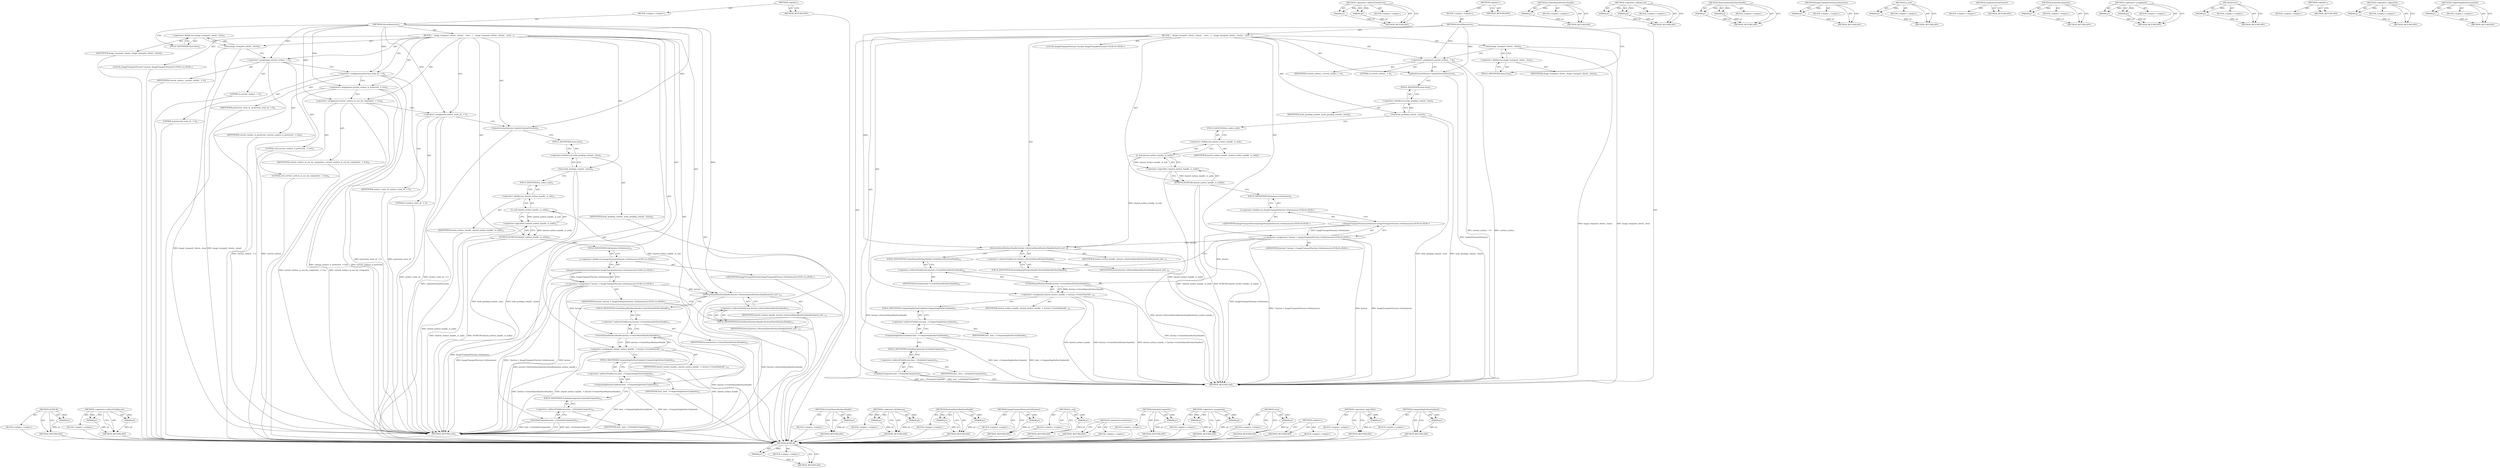 digraph "CompositingSurfaceUpdated" {
vulnerable_104 [label=<(METHOD,DCHECK)>];
vulnerable_105 [label=<(PARAM,p1)>];
vulnerable_106 [label=<(BLOCK,&lt;empty&gt;,&lt;empty&gt;)>];
vulnerable_107 [label=<(METHOD_RETURN,ANY)>];
vulnerable_125 [label=<(METHOD,&lt;operator&gt;.indirectFieldAccess)>];
vulnerable_126 [label=<(PARAM,p1)>];
vulnerable_127 [label=<(PARAM,p2)>];
vulnerable_128 [label=<(BLOCK,&lt;empty&gt;,&lt;empty&gt;)>];
vulnerable_129 [label=<(METHOD_RETURN,ANY)>];
vulnerable_6 [label=<(METHOD,&lt;global&gt;)<SUB>1</SUB>>];
vulnerable_7 [label=<(BLOCK,&lt;empty&gt;,&lt;empty&gt;)<SUB>1</SUB>>];
vulnerable_8 [label=<(METHOD,OnLostResources)<SUB>1</SUB>>];
vulnerable_9 [label=<(BLOCK,{
   image_transport_clients_.clear();
   curre...,{
   image_transport_clients_.clear();
   curre...)<SUB>1</SUB>>];
vulnerable_10 [label=<(clear,image_transport_clients_.clear())<SUB>2</SUB>>];
vulnerable_11 [label=<(&lt;operator&gt;.fieldAccess,image_transport_clients_.clear)<SUB>2</SUB>>];
vulnerable_12 [label=<(IDENTIFIER,image_transport_clients_,image_transport_clients_.clear())<SUB>2</SUB>>];
vulnerable_13 [label=<(FIELD_IDENTIFIER,clear,clear)<SUB>2</SUB>>];
vulnerable_14 [label=<(&lt;operator&gt;.assignment,current_surface_ = 0)<SUB>3</SUB>>];
vulnerable_15 [label=<(IDENTIFIER,current_surface_,current_surface_ = 0)<SUB>3</SUB>>];
vulnerable_16 [label=<(LITERAL,0,current_surface_ = 0)<SUB>3</SUB>>];
vulnerable_17 [label=<(&lt;operator&gt;.assignment,protection_state_id_ = 0)<SUB>4</SUB>>];
vulnerable_18 [label=<(IDENTIFIER,protection_state_id_,protection_state_id_ = 0)<SUB>4</SUB>>];
vulnerable_19 [label=<(LITERAL,0,protection_state_id_ = 0)<SUB>4</SUB>>];
vulnerable_20 [label=<(&lt;operator&gt;.assignment,current_surface_is_protected_ = true)<SUB>5</SUB>>];
vulnerable_21 [label=<(IDENTIFIER,current_surface_is_protected_,current_surface_is_protected_ = true)<SUB>5</SUB>>];
vulnerable_22 [label=<(LITERAL,true,current_surface_is_protected_ = true)<SUB>5</SUB>>];
vulnerable_23 [label=<(&lt;operator&gt;.assignment,current_surface_in_use_by_compositor_ = true)<SUB>6</SUB>>];
vulnerable_24 [label=<(IDENTIFIER,current_surface_in_use_by_compositor_,current_surface_in_use_by_compositor_ = true)<SUB>6</SUB>>];
vulnerable_25 [label=<(LITERAL,true,current_surface_in_use_by_compositor_ = true)<SUB>6</SUB>>];
vulnerable_26 [label=<(&lt;operator&gt;.assignment,surface_route_id_ = 0)<SUB>7</SUB>>];
vulnerable_27 [label=<(IDENTIFIER,surface_route_id_,surface_route_id_ = 0)<SUB>7</SUB>>];
vulnerable_28 [label=<(LITERAL,0,surface_route_id_ = 0)<SUB>7</SUB>>];
vulnerable_29 [label=<(UpdateExternalTexture,UpdateExternalTexture())<SUB>8</SUB>>];
vulnerable_30 [label=<(clear,locks_pending_commit_.clear())<SUB>9</SUB>>];
vulnerable_31 [label=<(&lt;operator&gt;.fieldAccess,locks_pending_commit_.clear)<SUB>9</SUB>>];
vulnerable_32 [label=<(IDENTIFIER,locks_pending_commit_,locks_pending_commit_.clear())<SUB>9</SUB>>];
vulnerable_33 [label=<(FIELD_IDENTIFIER,clear,clear)<SUB>9</SUB>>];
vulnerable_34 [label=<(DCHECK,DCHECK(!shared_surface_handle_.is_null()))<SUB>11</SUB>>];
vulnerable_35 [label=<(&lt;operator&gt;.logicalNot,!shared_surface_handle_.is_null())<SUB>11</SUB>>];
vulnerable_36 [label=<(is_null,shared_surface_handle_.is_null())<SUB>11</SUB>>];
vulnerable_37 [label=<(&lt;operator&gt;.fieldAccess,shared_surface_handle_.is_null)<SUB>11</SUB>>];
vulnerable_38 [label=<(IDENTIFIER,shared_surface_handle_,shared_surface_handle_.is_null())<SUB>11</SUB>>];
vulnerable_39 [label=<(FIELD_IDENTIFIER,is_null,is_null)<SUB>11</SUB>>];
vulnerable_40 [label="<(LOCAL,ImageTransportFactory* factory: ImageTransportFactory*)<SUB>12</SUB>>"];
vulnerable_41 [label="<(&lt;operator&gt;.assignment,* factory = ImageTransportFactory::GetInstance())<SUB>12</SUB>>"];
vulnerable_42 [label="<(IDENTIFIER,factory,* factory = ImageTransportFactory::GetInstance())<SUB>12</SUB>>"];
vulnerable_43 [label="<(ImageTransportFactory.GetInstance,ImageTransportFactory::GetInstance())<SUB>12</SUB>>"];
vulnerable_44 [label="<(&lt;operator&gt;.fieldAccess,ImageTransportFactory::GetInstance)<SUB>12</SUB>>"];
vulnerable_45 [label="<(IDENTIFIER,ImageTransportFactory,ImageTransportFactory::GetInstance())<SUB>12</SUB>>"];
vulnerable_46 [label=<(FIELD_IDENTIFIER,GetInstance,GetInstance)<SUB>12</SUB>>];
vulnerable_47 [label=<(DestroySharedSurfaceHandle,factory-&gt;DestroySharedSurfaceHandle(shared_surf...)<SUB>13</SUB>>];
vulnerable_48 [label=<(&lt;operator&gt;.indirectFieldAccess,factory-&gt;DestroySharedSurfaceHandle)<SUB>13</SUB>>];
vulnerable_49 [label=<(IDENTIFIER,factory,factory-&gt;DestroySharedSurfaceHandle(shared_surf...)<SUB>13</SUB>>];
vulnerable_50 [label=<(FIELD_IDENTIFIER,DestroySharedSurfaceHandle,DestroySharedSurfaceHandle)<SUB>13</SUB>>];
vulnerable_51 [label=<(IDENTIFIER,shared_surface_handle_,factory-&gt;DestroySharedSurfaceHandle(shared_surf...)<SUB>13</SUB>>];
vulnerable_52 [label=<(&lt;operator&gt;.assignment,shared_surface_handle_ = factory-&gt;CreateSharedS...)<SUB>14</SUB>>];
vulnerable_53 [label=<(IDENTIFIER,shared_surface_handle_,shared_surface_handle_ = factory-&gt;CreateSharedS...)<SUB>14</SUB>>];
vulnerable_54 [label=<(CreateSharedSurfaceHandle,factory-&gt;CreateSharedSurfaceHandle())<SUB>14</SUB>>];
vulnerable_55 [label=<(&lt;operator&gt;.indirectFieldAccess,factory-&gt;CreateSharedSurfaceHandle)<SUB>14</SUB>>];
vulnerable_56 [label=<(IDENTIFIER,factory,factory-&gt;CreateSharedSurfaceHandle())<SUB>14</SUB>>];
vulnerable_57 [label=<(FIELD_IDENTIFIER,CreateSharedSurfaceHandle,CreateSharedSurfaceHandle)<SUB>14</SUB>>];
vulnerable_58 [label=<(CompositingSurfaceUpdated,host_-&gt;CompositingSurfaceUpdated())<SUB>15</SUB>>];
vulnerable_59 [label=<(&lt;operator&gt;.indirectFieldAccess,host_-&gt;CompositingSurfaceUpdated)<SUB>15</SUB>>];
vulnerable_60 [label=<(IDENTIFIER,host_,host_-&gt;CompositingSurfaceUpdated())<SUB>15</SUB>>];
vulnerable_61 [label=<(FIELD_IDENTIFIER,CompositingSurfaceUpdated,CompositingSurfaceUpdated)<SUB>15</SUB>>];
vulnerable_62 [label=<(ScheduleComposite,host_-&gt;ScheduleComposite())<SUB>16</SUB>>];
vulnerable_63 [label=<(&lt;operator&gt;.indirectFieldAccess,host_-&gt;ScheduleComposite)<SUB>16</SUB>>];
vulnerable_64 [label=<(IDENTIFIER,host_,host_-&gt;ScheduleComposite())<SUB>16</SUB>>];
vulnerable_65 [label=<(FIELD_IDENTIFIER,ScheduleComposite,ScheduleComposite)<SUB>16</SUB>>];
vulnerable_66 [label=<(METHOD_RETURN,void)<SUB>1</SUB>>];
vulnerable_68 [label=<(METHOD_RETURN,ANY)<SUB>1</SUB>>];
vulnerable_130 [label=<(METHOD,CreateSharedSurfaceHandle)>];
vulnerable_131 [label=<(PARAM,p1)>];
vulnerable_132 [label=<(BLOCK,&lt;empty&gt;,&lt;empty&gt;)>];
vulnerable_133 [label=<(METHOD_RETURN,ANY)>];
vulnerable_91 [label=<(METHOD,&lt;operator&gt;.fieldAccess)>];
vulnerable_92 [label=<(PARAM,p1)>];
vulnerable_93 [label=<(PARAM,p2)>];
vulnerable_94 [label=<(BLOCK,&lt;empty&gt;,&lt;empty&gt;)>];
vulnerable_95 [label=<(METHOD_RETURN,ANY)>];
vulnerable_120 [label=<(METHOD,DestroySharedSurfaceHandle)>];
vulnerable_121 [label=<(PARAM,p1)>];
vulnerable_122 [label=<(PARAM,p2)>];
vulnerable_123 [label=<(BLOCK,&lt;empty&gt;,&lt;empty&gt;)>];
vulnerable_124 [label=<(METHOD_RETURN,ANY)>];
vulnerable_116 [label=<(METHOD,ImageTransportFactory.GetInstance)>];
vulnerable_117 [label=<(PARAM,p1)>];
vulnerable_118 [label=<(BLOCK,&lt;empty&gt;,&lt;empty&gt;)>];
vulnerable_119 [label=<(METHOD_RETURN,ANY)>];
vulnerable_112 [label=<(METHOD,is_null)>];
vulnerable_113 [label=<(PARAM,p1)>];
vulnerable_114 [label=<(BLOCK,&lt;empty&gt;,&lt;empty&gt;)>];
vulnerable_115 [label=<(METHOD_RETURN,ANY)>];
vulnerable_101 [label=<(METHOD,UpdateExternalTexture)>];
vulnerable_102 [label=<(BLOCK,&lt;empty&gt;,&lt;empty&gt;)>];
vulnerable_103 [label=<(METHOD_RETURN,ANY)>];
vulnerable_138 [label=<(METHOD,ScheduleComposite)>];
vulnerable_139 [label=<(PARAM,p1)>];
vulnerable_140 [label=<(BLOCK,&lt;empty&gt;,&lt;empty&gt;)>];
vulnerable_141 [label=<(METHOD_RETURN,ANY)>];
vulnerable_96 [label=<(METHOD,&lt;operator&gt;.assignment)>];
vulnerable_97 [label=<(PARAM,p1)>];
vulnerable_98 [label=<(PARAM,p2)>];
vulnerable_99 [label=<(BLOCK,&lt;empty&gt;,&lt;empty&gt;)>];
vulnerable_100 [label=<(METHOD_RETURN,ANY)>];
vulnerable_87 [label=<(METHOD,clear)>];
vulnerable_88 [label=<(PARAM,p1)>];
vulnerable_89 [label=<(BLOCK,&lt;empty&gt;,&lt;empty&gt;)>];
vulnerable_90 [label=<(METHOD_RETURN,ANY)>];
vulnerable_81 [label=<(METHOD,&lt;global&gt;)<SUB>1</SUB>>];
vulnerable_82 [label=<(BLOCK,&lt;empty&gt;,&lt;empty&gt;)>];
vulnerable_83 [label=<(METHOD_RETURN,ANY)>];
vulnerable_108 [label=<(METHOD,&lt;operator&gt;.logicalNot)>];
vulnerable_109 [label=<(PARAM,p1)>];
vulnerable_110 [label=<(BLOCK,&lt;empty&gt;,&lt;empty&gt;)>];
vulnerable_111 [label=<(METHOD_RETURN,ANY)>];
vulnerable_134 [label=<(METHOD,CompositingSurfaceUpdated)>];
vulnerable_135 [label=<(PARAM,p1)>];
vulnerable_136 [label=<(BLOCK,&lt;empty&gt;,&lt;empty&gt;)>];
vulnerable_137 [label=<(METHOD_RETURN,ANY)>];
fixed_90 [label=<(METHOD,DCHECK)>];
fixed_91 [label=<(PARAM,p1)>];
fixed_92 [label=<(BLOCK,&lt;empty&gt;,&lt;empty&gt;)>];
fixed_93 [label=<(METHOD_RETURN,ANY)>];
fixed_111 [label=<(METHOD,&lt;operator&gt;.indirectFieldAccess)>];
fixed_112 [label=<(PARAM,p1)>];
fixed_113 [label=<(PARAM,p2)>];
fixed_114 [label=<(BLOCK,&lt;empty&gt;,&lt;empty&gt;)>];
fixed_115 [label=<(METHOD_RETURN,ANY)>];
fixed_6 [label=<(METHOD,&lt;global&gt;)<SUB>1</SUB>>];
fixed_7 [label=<(BLOCK,&lt;empty&gt;,&lt;empty&gt;)<SUB>1</SUB>>];
fixed_8 [label=<(METHOD,OnLostResources)<SUB>1</SUB>>];
fixed_9 [label=<(BLOCK,{
   image_transport_clients_.clear();
   curre...,{
   image_transport_clients_.clear();
   curre...)<SUB>1</SUB>>];
fixed_10 [label=<(clear,image_transport_clients_.clear())<SUB>2</SUB>>];
fixed_11 [label=<(&lt;operator&gt;.fieldAccess,image_transport_clients_.clear)<SUB>2</SUB>>];
fixed_12 [label=<(IDENTIFIER,image_transport_clients_,image_transport_clients_.clear())<SUB>2</SUB>>];
fixed_13 [label=<(FIELD_IDENTIFIER,clear,clear)<SUB>2</SUB>>];
fixed_14 [label=<(&lt;operator&gt;.assignment,current_surface_ = 0)<SUB>3</SUB>>];
fixed_15 [label=<(IDENTIFIER,current_surface_,current_surface_ = 0)<SUB>3</SUB>>];
fixed_16 [label=<(LITERAL,0,current_surface_ = 0)<SUB>3</SUB>>];
fixed_17 [label=<(UpdateExternalTexture,UpdateExternalTexture())<SUB>4</SUB>>];
fixed_18 [label=<(clear,locks_pending_commit_.clear())<SUB>5</SUB>>];
fixed_19 [label=<(&lt;operator&gt;.fieldAccess,locks_pending_commit_.clear)<SUB>5</SUB>>];
fixed_20 [label=<(IDENTIFIER,locks_pending_commit_,locks_pending_commit_.clear())<SUB>5</SUB>>];
fixed_21 [label=<(FIELD_IDENTIFIER,clear,clear)<SUB>5</SUB>>];
fixed_22 [label=<(DCHECK,DCHECK(!shared_surface_handle_.is_null()))<SUB>7</SUB>>];
fixed_23 [label=<(&lt;operator&gt;.logicalNot,!shared_surface_handle_.is_null())<SUB>7</SUB>>];
fixed_24 [label=<(is_null,shared_surface_handle_.is_null())<SUB>7</SUB>>];
fixed_25 [label=<(&lt;operator&gt;.fieldAccess,shared_surface_handle_.is_null)<SUB>7</SUB>>];
fixed_26 [label=<(IDENTIFIER,shared_surface_handle_,shared_surface_handle_.is_null())<SUB>7</SUB>>];
fixed_27 [label=<(FIELD_IDENTIFIER,is_null,is_null)<SUB>7</SUB>>];
fixed_28 [label="<(LOCAL,ImageTransportFactory* factory: ImageTransportFactory*)<SUB>8</SUB>>"];
fixed_29 [label="<(&lt;operator&gt;.assignment,* factory = ImageTransportFactory::GetInstance())<SUB>8</SUB>>"];
fixed_30 [label="<(IDENTIFIER,factory,* factory = ImageTransportFactory::GetInstance())<SUB>8</SUB>>"];
fixed_31 [label="<(ImageTransportFactory.GetInstance,ImageTransportFactory::GetInstance())<SUB>8</SUB>>"];
fixed_32 [label="<(&lt;operator&gt;.fieldAccess,ImageTransportFactory::GetInstance)<SUB>8</SUB>>"];
fixed_33 [label="<(IDENTIFIER,ImageTransportFactory,ImageTransportFactory::GetInstance())<SUB>8</SUB>>"];
fixed_34 [label=<(FIELD_IDENTIFIER,GetInstance,GetInstance)<SUB>8</SUB>>];
fixed_35 [label=<(DestroySharedSurfaceHandle,factory-&gt;DestroySharedSurfaceHandle(shared_surf...)<SUB>9</SUB>>];
fixed_36 [label=<(&lt;operator&gt;.indirectFieldAccess,factory-&gt;DestroySharedSurfaceHandle)<SUB>9</SUB>>];
fixed_37 [label=<(IDENTIFIER,factory,factory-&gt;DestroySharedSurfaceHandle(shared_surf...)<SUB>9</SUB>>];
fixed_38 [label=<(FIELD_IDENTIFIER,DestroySharedSurfaceHandle,DestroySharedSurfaceHandle)<SUB>9</SUB>>];
fixed_39 [label=<(IDENTIFIER,shared_surface_handle_,factory-&gt;DestroySharedSurfaceHandle(shared_surf...)<SUB>9</SUB>>];
fixed_40 [label=<(&lt;operator&gt;.assignment,shared_surface_handle_ = factory-&gt;CreateSharedS...)<SUB>10</SUB>>];
fixed_41 [label=<(IDENTIFIER,shared_surface_handle_,shared_surface_handle_ = factory-&gt;CreateSharedS...)<SUB>10</SUB>>];
fixed_42 [label=<(CreateSharedSurfaceHandle,factory-&gt;CreateSharedSurfaceHandle())<SUB>10</SUB>>];
fixed_43 [label=<(&lt;operator&gt;.indirectFieldAccess,factory-&gt;CreateSharedSurfaceHandle)<SUB>10</SUB>>];
fixed_44 [label=<(IDENTIFIER,factory,factory-&gt;CreateSharedSurfaceHandle())<SUB>10</SUB>>];
fixed_45 [label=<(FIELD_IDENTIFIER,CreateSharedSurfaceHandle,CreateSharedSurfaceHandle)<SUB>10</SUB>>];
fixed_46 [label=<(CompositingSurfaceUpdated,host_-&gt;CompositingSurfaceUpdated())<SUB>11</SUB>>];
fixed_47 [label=<(&lt;operator&gt;.indirectFieldAccess,host_-&gt;CompositingSurfaceUpdated)<SUB>11</SUB>>];
fixed_48 [label=<(IDENTIFIER,host_,host_-&gt;CompositingSurfaceUpdated())<SUB>11</SUB>>];
fixed_49 [label=<(FIELD_IDENTIFIER,CompositingSurfaceUpdated,CompositingSurfaceUpdated)<SUB>11</SUB>>];
fixed_50 [label=<(ScheduleComposite,host_-&gt;ScheduleComposite())<SUB>12</SUB>>];
fixed_51 [label=<(&lt;operator&gt;.indirectFieldAccess,host_-&gt;ScheduleComposite)<SUB>12</SUB>>];
fixed_52 [label=<(IDENTIFIER,host_,host_-&gt;ScheduleComposite())<SUB>12</SUB>>];
fixed_53 [label=<(FIELD_IDENTIFIER,ScheduleComposite,ScheduleComposite)<SUB>12</SUB>>];
fixed_54 [label=<(METHOD_RETURN,void)<SUB>1</SUB>>];
fixed_56 [label=<(METHOD_RETURN,ANY)<SUB>1</SUB>>];
fixed_116 [label=<(METHOD,CreateSharedSurfaceHandle)>];
fixed_117 [label=<(PARAM,p1)>];
fixed_118 [label=<(BLOCK,&lt;empty&gt;,&lt;empty&gt;)>];
fixed_119 [label=<(METHOD_RETURN,ANY)>];
fixed_77 [label=<(METHOD,&lt;operator&gt;.fieldAccess)>];
fixed_78 [label=<(PARAM,p1)>];
fixed_79 [label=<(PARAM,p2)>];
fixed_80 [label=<(BLOCK,&lt;empty&gt;,&lt;empty&gt;)>];
fixed_81 [label=<(METHOD_RETURN,ANY)>];
fixed_106 [label=<(METHOD,DestroySharedSurfaceHandle)>];
fixed_107 [label=<(PARAM,p1)>];
fixed_108 [label=<(PARAM,p2)>];
fixed_109 [label=<(BLOCK,&lt;empty&gt;,&lt;empty&gt;)>];
fixed_110 [label=<(METHOD_RETURN,ANY)>];
fixed_102 [label=<(METHOD,ImageTransportFactory.GetInstance)>];
fixed_103 [label=<(PARAM,p1)>];
fixed_104 [label=<(BLOCK,&lt;empty&gt;,&lt;empty&gt;)>];
fixed_105 [label=<(METHOD_RETURN,ANY)>];
fixed_98 [label=<(METHOD,is_null)>];
fixed_99 [label=<(PARAM,p1)>];
fixed_100 [label=<(BLOCK,&lt;empty&gt;,&lt;empty&gt;)>];
fixed_101 [label=<(METHOD_RETURN,ANY)>];
fixed_87 [label=<(METHOD,UpdateExternalTexture)>];
fixed_88 [label=<(BLOCK,&lt;empty&gt;,&lt;empty&gt;)>];
fixed_89 [label=<(METHOD_RETURN,ANY)>];
fixed_124 [label=<(METHOD,ScheduleComposite)>];
fixed_125 [label=<(PARAM,p1)>];
fixed_126 [label=<(BLOCK,&lt;empty&gt;,&lt;empty&gt;)>];
fixed_127 [label=<(METHOD_RETURN,ANY)>];
fixed_82 [label=<(METHOD,&lt;operator&gt;.assignment)>];
fixed_83 [label=<(PARAM,p1)>];
fixed_84 [label=<(PARAM,p2)>];
fixed_85 [label=<(BLOCK,&lt;empty&gt;,&lt;empty&gt;)>];
fixed_86 [label=<(METHOD_RETURN,ANY)>];
fixed_73 [label=<(METHOD,clear)>];
fixed_74 [label=<(PARAM,p1)>];
fixed_75 [label=<(BLOCK,&lt;empty&gt;,&lt;empty&gt;)>];
fixed_76 [label=<(METHOD_RETURN,ANY)>];
fixed_67 [label=<(METHOD,&lt;global&gt;)<SUB>1</SUB>>];
fixed_68 [label=<(BLOCK,&lt;empty&gt;,&lt;empty&gt;)>];
fixed_69 [label=<(METHOD_RETURN,ANY)>];
fixed_94 [label=<(METHOD,&lt;operator&gt;.logicalNot)>];
fixed_95 [label=<(PARAM,p1)>];
fixed_96 [label=<(BLOCK,&lt;empty&gt;,&lt;empty&gt;)>];
fixed_97 [label=<(METHOD_RETURN,ANY)>];
fixed_120 [label=<(METHOD,CompositingSurfaceUpdated)>];
fixed_121 [label=<(PARAM,p1)>];
fixed_122 [label=<(BLOCK,&lt;empty&gt;,&lt;empty&gt;)>];
fixed_123 [label=<(METHOD_RETURN,ANY)>];
vulnerable_104 -> vulnerable_105  [key=0, label="AST: "];
vulnerable_104 -> vulnerable_105  [key=1, label="DDG: "];
vulnerable_104 -> vulnerable_106  [key=0, label="AST: "];
vulnerable_104 -> vulnerable_107  [key=0, label="AST: "];
vulnerable_104 -> vulnerable_107  [key=1, label="CFG: "];
vulnerable_105 -> vulnerable_107  [key=0, label="DDG: p1"];
vulnerable_106 -> fixed_90  [key=0];
vulnerable_107 -> fixed_90  [key=0];
vulnerable_125 -> vulnerable_126  [key=0, label="AST: "];
vulnerable_125 -> vulnerable_126  [key=1, label="DDG: "];
vulnerable_125 -> vulnerable_128  [key=0, label="AST: "];
vulnerable_125 -> vulnerable_127  [key=0, label="AST: "];
vulnerable_125 -> vulnerable_127  [key=1, label="DDG: "];
vulnerable_125 -> vulnerable_129  [key=0, label="AST: "];
vulnerable_125 -> vulnerable_129  [key=1, label="CFG: "];
vulnerable_126 -> vulnerable_129  [key=0, label="DDG: p1"];
vulnerable_127 -> vulnerable_129  [key=0, label="DDG: p2"];
vulnerable_128 -> fixed_90  [key=0];
vulnerable_129 -> fixed_90  [key=0];
vulnerable_6 -> vulnerable_7  [key=0, label="AST: "];
vulnerable_6 -> vulnerable_68  [key=0, label="AST: "];
vulnerable_6 -> vulnerable_68  [key=1, label="CFG: "];
vulnerable_7 -> vulnerable_8  [key=0, label="AST: "];
vulnerable_8 -> vulnerable_9  [key=0, label="AST: "];
vulnerable_8 -> vulnerable_66  [key=0, label="AST: "];
vulnerable_8 -> vulnerable_13  [key=0, label="CFG: "];
vulnerable_8 -> vulnerable_14  [key=0, label="DDG: "];
vulnerable_8 -> vulnerable_17  [key=0, label="DDG: "];
vulnerable_8 -> vulnerable_20  [key=0, label="DDG: "];
vulnerable_8 -> vulnerable_23  [key=0, label="DDG: "];
vulnerable_8 -> vulnerable_26  [key=0, label="DDG: "];
vulnerable_8 -> vulnerable_29  [key=0, label="DDG: "];
vulnerable_8 -> vulnerable_47  [key=0, label="DDG: "];
vulnerable_9 -> vulnerable_10  [key=0, label="AST: "];
vulnerable_9 -> vulnerable_14  [key=0, label="AST: "];
vulnerable_9 -> vulnerable_17  [key=0, label="AST: "];
vulnerable_9 -> vulnerable_20  [key=0, label="AST: "];
vulnerable_9 -> vulnerable_23  [key=0, label="AST: "];
vulnerable_9 -> vulnerable_26  [key=0, label="AST: "];
vulnerable_9 -> vulnerable_29  [key=0, label="AST: "];
vulnerable_9 -> vulnerable_30  [key=0, label="AST: "];
vulnerable_9 -> vulnerable_34  [key=0, label="AST: "];
vulnerable_9 -> vulnerable_40  [key=0, label="AST: "];
vulnerable_9 -> vulnerable_41  [key=0, label="AST: "];
vulnerable_9 -> vulnerable_47  [key=0, label="AST: "];
vulnerable_9 -> vulnerable_52  [key=0, label="AST: "];
vulnerable_9 -> vulnerable_58  [key=0, label="AST: "];
vulnerable_9 -> vulnerable_62  [key=0, label="AST: "];
vulnerable_10 -> vulnerable_11  [key=0, label="AST: "];
vulnerable_10 -> vulnerable_14  [key=0, label="CFG: "];
vulnerable_10 -> vulnerable_66  [key=0, label="DDG: image_transport_clients_.clear"];
vulnerable_10 -> vulnerable_66  [key=1, label="DDG: image_transport_clients_.clear()"];
vulnerable_11 -> vulnerable_12  [key=0, label="AST: "];
vulnerable_11 -> vulnerable_13  [key=0, label="AST: "];
vulnerable_11 -> vulnerable_10  [key=0, label="CFG: "];
vulnerable_12 -> fixed_90  [key=0];
vulnerable_13 -> vulnerable_11  [key=0, label="CFG: "];
vulnerable_14 -> vulnerable_15  [key=0, label="AST: "];
vulnerable_14 -> vulnerable_16  [key=0, label="AST: "];
vulnerable_14 -> vulnerable_17  [key=0, label="CFG: "];
vulnerable_14 -> vulnerable_66  [key=0, label="DDG: current_surface_ = 0"];
vulnerable_14 -> vulnerable_66  [key=1, label="DDG: current_surface_"];
vulnerable_15 -> fixed_90  [key=0];
vulnerable_16 -> fixed_90  [key=0];
vulnerable_17 -> vulnerable_18  [key=0, label="AST: "];
vulnerable_17 -> vulnerable_19  [key=0, label="AST: "];
vulnerable_17 -> vulnerable_20  [key=0, label="CFG: "];
vulnerable_17 -> vulnerable_66  [key=0, label="DDG: protection_state_id_ = 0"];
vulnerable_17 -> vulnerable_66  [key=1, label="DDG: protection_state_id_"];
vulnerable_18 -> fixed_90  [key=0];
vulnerable_19 -> fixed_90  [key=0];
vulnerable_20 -> vulnerable_21  [key=0, label="AST: "];
vulnerable_20 -> vulnerable_22  [key=0, label="AST: "];
vulnerable_20 -> vulnerable_23  [key=0, label="CFG: "];
vulnerable_20 -> vulnerable_66  [key=0, label="DDG: current_surface_is_protected_ = true"];
vulnerable_20 -> vulnerable_66  [key=1, label="DDG: current_surface_is_protected_"];
vulnerable_21 -> fixed_90  [key=0];
vulnerable_22 -> fixed_90  [key=0];
vulnerable_23 -> vulnerable_24  [key=0, label="AST: "];
vulnerable_23 -> vulnerable_25  [key=0, label="AST: "];
vulnerable_23 -> vulnerable_26  [key=0, label="CFG: "];
vulnerable_23 -> vulnerable_66  [key=0, label="DDG: current_surface_in_use_by_compositor_ = true"];
vulnerable_23 -> vulnerable_66  [key=1, label="DDG: current_surface_in_use_by_compositor_"];
vulnerable_24 -> fixed_90  [key=0];
vulnerable_25 -> fixed_90  [key=0];
vulnerable_26 -> vulnerable_27  [key=0, label="AST: "];
vulnerable_26 -> vulnerable_28  [key=0, label="AST: "];
vulnerable_26 -> vulnerable_29  [key=0, label="CFG: "];
vulnerable_26 -> vulnerable_66  [key=0, label="DDG: surface_route_id_ = 0"];
vulnerable_26 -> vulnerable_66  [key=1, label="DDG: surface_route_id_"];
vulnerable_27 -> fixed_90  [key=0];
vulnerable_28 -> fixed_90  [key=0];
vulnerable_29 -> vulnerable_33  [key=0, label="CFG: "];
vulnerable_29 -> vulnerable_66  [key=0, label="DDG: UpdateExternalTexture()"];
vulnerable_30 -> vulnerable_31  [key=0, label="AST: "];
vulnerable_30 -> vulnerable_39  [key=0, label="CFG: "];
vulnerable_30 -> vulnerable_66  [key=0, label="DDG: locks_pending_commit_.clear"];
vulnerable_30 -> vulnerable_66  [key=1, label="DDG: locks_pending_commit_.clear()"];
vulnerable_31 -> vulnerable_32  [key=0, label="AST: "];
vulnerable_31 -> vulnerable_33  [key=0, label="AST: "];
vulnerable_31 -> vulnerable_30  [key=0, label="CFG: "];
vulnerable_32 -> fixed_90  [key=0];
vulnerable_33 -> vulnerable_31  [key=0, label="CFG: "];
vulnerable_34 -> vulnerable_35  [key=0, label="AST: "];
vulnerable_34 -> vulnerable_46  [key=0, label="CFG: "];
vulnerable_34 -> vulnerable_66  [key=0, label="DDG: !shared_surface_handle_.is_null()"];
vulnerable_34 -> vulnerable_66  [key=1, label="DDG: DCHECK(!shared_surface_handle_.is_null())"];
vulnerable_35 -> vulnerable_36  [key=0, label="AST: "];
vulnerable_35 -> vulnerable_34  [key=0, label="CFG: "];
vulnerable_35 -> vulnerable_34  [key=1, label="DDG: shared_surface_handle_.is_null()"];
vulnerable_35 -> vulnerable_66  [key=0, label="DDG: shared_surface_handle_.is_null()"];
vulnerable_36 -> vulnerable_37  [key=0, label="AST: "];
vulnerable_36 -> vulnerable_35  [key=0, label="CFG: "];
vulnerable_36 -> vulnerable_35  [key=1, label="DDG: shared_surface_handle_.is_null"];
vulnerable_36 -> vulnerable_47  [key=0, label="DDG: shared_surface_handle_.is_null"];
vulnerable_37 -> vulnerable_38  [key=0, label="AST: "];
vulnerable_37 -> vulnerable_39  [key=0, label="AST: "];
vulnerable_37 -> vulnerable_36  [key=0, label="CFG: "];
vulnerable_38 -> fixed_90  [key=0];
vulnerable_39 -> vulnerable_37  [key=0, label="CFG: "];
vulnerable_40 -> fixed_90  [key=0];
vulnerable_41 -> vulnerable_42  [key=0, label="AST: "];
vulnerable_41 -> vulnerable_43  [key=0, label="AST: "];
vulnerable_41 -> vulnerable_50  [key=0, label="CFG: "];
vulnerable_41 -> vulnerable_66  [key=0, label="DDG: factory"];
vulnerable_41 -> vulnerable_66  [key=1, label="DDG: ImageTransportFactory::GetInstance()"];
vulnerable_41 -> vulnerable_66  [key=2, label="DDG: * factory = ImageTransportFactory::GetInstance()"];
vulnerable_41 -> vulnerable_47  [key=0, label="DDG: factory"];
vulnerable_41 -> vulnerable_54  [key=0, label="DDG: factory"];
vulnerable_42 -> fixed_90  [key=0];
vulnerable_43 -> vulnerable_44  [key=0, label="AST: "];
vulnerable_43 -> vulnerable_41  [key=0, label="CFG: "];
vulnerable_43 -> vulnerable_41  [key=1, label="DDG: ImageTransportFactory::GetInstance"];
vulnerable_43 -> vulnerable_66  [key=0, label="DDG: ImageTransportFactory::GetInstance"];
vulnerable_44 -> vulnerable_45  [key=0, label="AST: "];
vulnerable_44 -> vulnerable_46  [key=0, label="AST: "];
vulnerable_44 -> vulnerable_43  [key=0, label="CFG: "];
vulnerable_45 -> fixed_90  [key=0];
vulnerable_46 -> vulnerable_44  [key=0, label="CFG: "];
vulnerable_47 -> vulnerable_48  [key=0, label="AST: "];
vulnerable_47 -> vulnerable_51  [key=0, label="AST: "];
vulnerable_47 -> vulnerable_57  [key=0, label="CFG: "];
vulnerable_47 -> vulnerable_66  [key=0, label="DDG: factory-&gt;DestroySharedSurfaceHandle"];
vulnerable_47 -> vulnerable_66  [key=1, label="DDG: factory-&gt;DestroySharedSurfaceHandle(shared_surface_handle_)"];
vulnerable_48 -> vulnerable_49  [key=0, label="AST: "];
vulnerable_48 -> vulnerable_50  [key=0, label="AST: "];
vulnerable_48 -> vulnerable_47  [key=0, label="CFG: "];
vulnerable_49 -> fixed_90  [key=0];
vulnerable_50 -> vulnerable_48  [key=0, label="CFG: "];
vulnerable_51 -> fixed_90  [key=0];
vulnerable_52 -> vulnerable_53  [key=0, label="AST: "];
vulnerable_52 -> vulnerable_54  [key=0, label="AST: "];
vulnerable_52 -> vulnerable_61  [key=0, label="CFG: "];
vulnerable_52 -> vulnerable_66  [key=0, label="DDG: shared_surface_handle_"];
vulnerable_52 -> vulnerable_66  [key=1, label="DDG: factory-&gt;CreateSharedSurfaceHandle()"];
vulnerable_52 -> vulnerable_66  [key=2, label="DDG: shared_surface_handle_ = factory-&gt;CreateSharedSurfaceHandle()"];
vulnerable_53 -> fixed_90  [key=0];
vulnerable_54 -> vulnerable_55  [key=0, label="AST: "];
vulnerable_54 -> vulnerable_52  [key=0, label="CFG: "];
vulnerable_54 -> vulnerable_52  [key=1, label="DDG: factory-&gt;CreateSharedSurfaceHandle"];
vulnerable_54 -> vulnerable_66  [key=0, label="DDG: factory-&gt;CreateSharedSurfaceHandle"];
vulnerable_55 -> vulnerable_56  [key=0, label="AST: "];
vulnerable_55 -> vulnerable_57  [key=0, label="AST: "];
vulnerable_55 -> vulnerable_54  [key=0, label="CFG: "];
vulnerable_56 -> fixed_90  [key=0];
vulnerable_57 -> vulnerable_55  [key=0, label="CFG: "];
vulnerable_58 -> vulnerable_59  [key=0, label="AST: "];
vulnerable_58 -> vulnerable_65  [key=0, label="CFG: "];
vulnerable_58 -> vulnerable_66  [key=0, label="DDG: host_-&gt;CompositingSurfaceUpdated"];
vulnerable_58 -> vulnerable_66  [key=1, label="DDG: host_-&gt;CompositingSurfaceUpdated()"];
vulnerable_59 -> vulnerable_60  [key=0, label="AST: "];
vulnerable_59 -> vulnerable_61  [key=0, label="AST: "];
vulnerable_59 -> vulnerable_58  [key=0, label="CFG: "];
vulnerable_60 -> fixed_90  [key=0];
vulnerable_61 -> vulnerable_59  [key=0, label="CFG: "];
vulnerable_62 -> vulnerable_63  [key=0, label="AST: "];
vulnerable_62 -> vulnerable_66  [key=0, label="CFG: "];
vulnerable_62 -> vulnerable_66  [key=1, label="DDG: host_-&gt;ScheduleComposite"];
vulnerable_62 -> vulnerable_66  [key=2, label="DDG: host_-&gt;ScheduleComposite()"];
vulnerable_63 -> vulnerable_64  [key=0, label="AST: "];
vulnerable_63 -> vulnerable_65  [key=0, label="AST: "];
vulnerable_63 -> vulnerable_62  [key=0, label="CFG: "];
vulnerable_64 -> fixed_90  [key=0];
vulnerable_65 -> vulnerable_63  [key=0, label="CFG: "];
vulnerable_66 -> fixed_90  [key=0];
vulnerable_68 -> fixed_90  [key=0];
vulnerable_130 -> vulnerable_131  [key=0, label="AST: "];
vulnerable_130 -> vulnerable_131  [key=1, label="DDG: "];
vulnerable_130 -> vulnerable_132  [key=0, label="AST: "];
vulnerable_130 -> vulnerable_133  [key=0, label="AST: "];
vulnerable_130 -> vulnerable_133  [key=1, label="CFG: "];
vulnerable_131 -> vulnerable_133  [key=0, label="DDG: p1"];
vulnerable_132 -> fixed_90  [key=0];
vulnerable_133 -> fixed_90  [key=0];
vulnerable_91 -> vulnerable_92  [key=0, label="AST: "];
vulnerable_91 -> vulnerable_92  [key=1, label="DDG: "];
vulnerable_91 -> vulnerable_94  [key=0, label="AST: "];
vulnerable_91 -> vulnerable_93  [key=0, label="AST: "];
vulnerable_91 -> vulnerable_93  [key=1, label="DDG: "];
vulnerable_91 -> vulnerable_95  [key=0, label="AST: "];
vulnerable_91 -> vulnerable_95  [key=1, label="CFG: "];
vulnerable_92 -> vulnerable_95  [key=0, label="DDG: p1"];
vulnerable_93 -> vulnerable_95  [key=0, label="DDG: p2"];
vulnerable_94 -> fixed_90  [key=0];
vulnerable_95 -> fixed_90  [key=0];
vulnerable_120 -> vulnerable_121  [key=0, label="AST: "];
vulnerable_120 -> vulnerable_121  [key=1, label="DDG: "];
vulnerable_120 -> vulnerable_123  [key=0, label="AST: "];
vulnerable_120 -> vulnerable_122  [key=0, label="AST: "];
vulnerable_120 -> vulnerable_122  [key=1, label="DDG: "];
vulnerable_120 -> vulnerable_124  [key=0, label="AST: "];
vulnerable_120 -> vulnerable_124  [key=1, label="CFG: "];
vulnerable_121 -> vulnerable_124  [key=0, label="DDG: p1"];
vulnerable_122 -> vulnerable_124  [key=0, label="DDG: p2"];
vulnerable_123 -> fixed_90  [key=0];
vulnerable_124 -> fixed_90  [key=0];
vulnerable_116 -> vulnerable_117  [key=0, label="AST: "];
vulnerable_116 -> vulnerable_117  [key=1, label="DDG: "];
vulnerable_116 -> vulnerable_118  [key=0, label="AST: "];
vulnerable_116 -> vulnerable_119  [key=0, label="AST: "];
vulnerable_116 -> vulnerable_119  [key=1, label="CFG: "];
vulnerable_117 -> vulnerable_119  [key=0, label="DDG: p1"];
vulnerable_118 -> fixed_90  [key=0];
vulnerable_119 -> fixed_90  [key=0];
vulnerable_112 -> vulnerable_113  [key=0, label="AST: "];
vulnerable_112 -> vulnerable_113  [key=1, label="DDG: "];
vulnerable_112 -> vulnerable_114  [key=0, label="AST: "];
vulnerable_112 -> vulnerable_115  [key=0, label="AST: "];
vulnerable_112 -> vulnerable_115  [key=1, label="CFG: "];
vulnerable_113 -> vulnerable_115  [key=0, label="DDG: p1"];
vulnerable_114 -> fixed_90  [key=0];
vulnerable_115 -> fixed_90  [key=0];
vulnerable_101 -> vulnerable_102  [key=0, label="AST: "];
vulnerable_101 -> vulnerable_103  [key=0, label="AST: "];
vulnerable_101 -> vulnerable_103  [key=1, label="CFG: "];
vulnerable_102 -> fixed_90  [key=0];
vulnerable_103 -> fixed_90  [key=0];
vulnerable_138 -> vulnerable_139  [key=0, label="AST: "];
vulnerable_138 -> vulnerable_139  [key=1, label="DDG: "];
vulnerable_138 -> vulnerable_140  [key=0, label="AST: "];
vulnerable_138 -> vulnerable_141  [key=0, label="AST: "];
vulnerable_138 -> vulnerable_141  [key=1, label="CFG: "];
vulnerable_139 -> vulnerable_141  [key=0, label="DDG: p1"];
vulnerable_140 -> fixed_90  [key=0];
vulnerable_141 -> fixed_90  [key=0];
vulnerable_96 -> vulnerable_97  [key=0, label="AST: "];
vulnerable_96 -> vulnerable_97  [key=1, label="DDG: "];
vulnerable_96 -> vulnerable_99  [key=0, label="AST: "];
vulnerable_96 -> vulnerable_98  [key=0, label="AST: "];
vulnerable_96 -> vulnerable_98  [key=1, label="DDG: "];
vulnerable_96 -> vulnerable_100  [key=0, label="AST: "];
vulnerable_96 -> vulnerable_100  [key=1, label="CFG: "];
vulnerable_97 -> vulnerable_100  [key=0, label="DDG: p1"];
vulnerable_98 -> vulnerable_100  [key=0, label="DDG: p2"];
vulnerable_99 -> fixed_90  [key=0];
vulnerable_100 -> fixed_90  [key=0];
vulnerable_87 -> vulnerable_88  [key=0, label="AST: "];
vulnerable_87 -> vulnerable_88  [key=1, label="DDG: "];
vulnerable_87 -> vulnerable_89  [key=0, label="AST: "];
vulnerable_87 -> vulnerable_90  [key=0, label="AST: "];
vulnerable_87 -> vulnerable_90  [key=1, label="CFG: "];
vulnerable_88 -> vulnerable_90  [key=0, label="DDG: p1"];
vulnerable_89 -> fixed_90  [key=0];
vulnerable_90 -> fixed_90  [key=0];
vulnerable_81 -> vulnerable_82  [key=0, label="AST: "];
vulnerable_81 -> vulnerable_83  [key=0, label="AST: "];
vulnerable_81 -> vulnerable_83  [key=1, label="CFG: "];
vulnerable_82 -> fixed_90  [key=0];
vulnerable_83 -> fixed_90  [key=0];
vulnerable_108 -> vulnerable_109  [key=0, label="AST: "];
vulnerable_108 -> vulnerable_109  [key=1, label="DDG: "];
vulnerable_108 -> vulnerable_110  [key=0, label="AST: "];
vulnerable_108 -> vulnerable_111  [key=0, label="AST: "];
vulnerable_108 -> vulnerable_111  [key=1, label="CFG: "];
vulnerable_109 -> vulnerable_111  [key=0, label="DDG: p1"];
vulnerable_110 -> fixed_90  [key=0];
vulnerable_111 -> fixed_90  [key=0];
vulnerable_134 -> vulnerable_135  [key=0, label="AST: "];
vulnerable_134 -> vulnerable_135  [key=1, label="DDG: "];
vulnerable_134 -> vulnerable_136  [key=0, label="AST: "];
vulnerable_134 -> vulnerable_137  [key=0, label="AST: "];
vulnerable_134 -> vulnerable_137  [key=1, label="CFG: "];
vulnerable_135 -> vulnerable_137  [key=0, label="DDG: p1"];
vulnerable_136 -> fixed_90  [key=0];
vulnerable_137 -> fixed_90  [key=0];
fixed_90 -> fixed_91  [key=0, label="AST: "];
fixed_90 -> fixed_91  [key=1, label="DDG: "];
fixed_90 -> fixed_92  [key=0, label="AST: "];
fixed_90 -> fixed_93  [key=0, label="AST: "];
fixed_90 -> fixed_93  [key=1, label="CFG: "];
fixed_91 -> fixed_93  [key=0, label="DDG: p1"];
fixed_111 -> fixed_112  [key=0, label="AST: "];
fixed_111 -> fixed_112  [key=1, label="DDG: "];
fixed_111 -> fixed_114  [key=0, label="AST: "];
fixed_111 -> fixed_113  [key=0, label="AST: "];
fixed_111 -> fixed_113  [key=1, label="DDG: "];
fixed_111 -> fixed_115  [key=0, label="AST: "];
fixed_111 -> fixed_115  [key=1, label="CFG: "];
fixed_112 -> fixed_115  [key=0, label="DDG: p1"];
fixed_113 -> fixed_115  [key=0, label="DDG: p2"];
fixed_6 -> fixed_7  [key=0, label="AST: "];
fixed_6 -> fixed_56  [key=0, label="AST: "];
fixed_6 -> fixed_56  [key=1, label="CFG: "];
fixed_7 -> fixed_8  [key=0, label="AST: "];
fixed_8 -> fixed_9  [key=0, label="AST: "];
fixed_8 -> fixed_54  [key=0, label="AST: "];
fixed_8 -> fixed_13  [key=0, label="CFG: "];
fixed_8 -> fixed_14  [key=0, label="DDG: "];
fixed_8 -> fixed_17  [key=0, label="DDG: "];
fixed_8 -> fixed_35  [key=0, label="DDG: "];
fixed_9 -> fixed_10  [key=0, label="AST: "];
fixed_9 -> fixed_14  [key=0, label="AST: "];
fixed_9 -> fixed_17  [key=0, label="AST: "];
fixed_9 -> fixed_18  [key=0, label="AST: "];
fixed_9 -> fixed_22  [key=0, label="AST: "];
fixed_9 -> fixed_28  [key=0, label="AST: "];
fixed_9 -> fixed_29  [key=0, label="AST: "];
fixed_9 -> fixed_35  [key=0, label="AST: "];
fixed_9 -> fixed_40  [key=0, label="AST: "];
fixed_9 -> fixed_46  [key=0, label="AST: "];
fixed_9 -> fixed_50  [key=0, label="AST: "];
fixed_10 -> fixed_11  [key=0, label="AST: "];
fixed_10 -> fixed_14  [key=0, label="CFG: "];
fixed_10 -> fixed_54  [key=0, label="DDG: image_transport_clients_.clear"];
fixed_10 -> fixed_54  [key=1, label="DDG: image_transport_clients_.clear()"];
fixed_11 -> fixed_12  [key=0, label="AST: "];
fixed_11 -> fixed_13  [key=0, label="AST: "];
fixed_11 -> fixed_10  [key=0, label="CFG: "];
fixed_13 -> fixed_11  [key=0, label="CFG: "];
fixed_14 -> fixed_15  [key=0, label="AST: "];
fixed_14 -> fixed_16  [key=0, label="AST: "];
fixed_14 -> fixed_17  [key=0, label="CFG: "];
fixed_14 -> fixed_54  [key=0, label="DDG: current_surface_ = 0"];
fixed_14 -> fixed_54  [key=1, label="DDG: current_surface_"];
fixed_17 -> fixed_21  [key=0, label="CFG: "];
fixed_17 -> fixed_54  [key=0, label="DDG: UpdateExternalTexture()"];
fixed_18 -> fixed_19  [key=0, label="AST: "];
fixed_18 -> fixed_27  [key=0, label="CFG: "];
fixed_18 -> fixed_54  [key=0, label="DDG: locks_pending_commit_.clear"];
fixed_18 -> fixed_54  [key=1, label="DDG: locks_pending_commit_.clear()"];
fixed_19 -> fixed_20  [key=0, label="AST: "];
fixed_19 -> fixed_21  [key=0, label="AST: "];
fixed_19 -> fixed_18  [key=0, label="CFG: "];
fixed_21 -> fixed_19  [key=0, label="CFG: "];
fixed_22 -> fixed_23  [key=0, label="AST: "];
fixed_22 -> fixed_34  [key=0, label="CFG: "];
fixed_22 -> fixed_54  [key=0, label="DDG: !shared_surface_handle_.is_null()"];
fixed_22 -> fixed_54  [key=1, label="DDG: DCHECK(!shared_surface_handle_.is_null())"];
fixed_23 -> fixed_24  [key=0, label="AST: "];
fixed_23 -> fixed_22  [key=0, label="CFG: "];
fixed_23 -> fixed_22  [key=1, label="DDG: shared_surface_handle_.is_null()"];
fixed_23 -> fixed_54  [key=0, label="DDG: shared_surface_handle_.is_null()"];
fixed_24 -> fixed_25  [key=0, label="AST: "];
fixed_24 -> fixed_23  [key=0, label="CFG: "];
fixed_24 -> fixed_23  [key=1, label="DDG: shared_surface_handle_.is_null"];
fixed_24 -> fixed_35  [key=0, label="DDG: shared_surface_handle_.is_null"];
fixed_25 -> fixed_26  [key=0, label="AST: "];
fixed_25 -> fixed_27  [key=0, label="AST: "];
fixed_25 -> fixed_24  [key=0, label="CFG: "];
fixed_27 -> fixed_25  [key=0, label="CFG: "];
fixed_29 -> fixed_30  [key=0, label="AST: "];
fixed_29 -> fixed_31  [key=0, label="AST: "];
fixed_29 -> fixed_38  [key=0, label="CFG: "];
fixed_29 -> fixed_54  [key=0, label="DDG: factory"];
fixed_29 -> fixed_54  [key=1, label="DDG: ImageTransportFactory::GetInstance()"];
fixed_29 -> fixed_54  [key=2, label="DDG: * factory = ImageTransportFactory::GetInstance()"];
fixed_29 -> fixed_35  [key=0, label="DDG: factory"];
fixed_29 -> fixed_42  [key=0, label="DDG: factory"];
fixed_31 -> fixed_32  [key=0, label="AST: "];
fixed_31 -> fixed_29  [key=0, label="CFG: "];
fixed_31 -> fixed_29  [key=1, label="DDG: ImageTransportFactory::GetInstance"];
fixed_31 -> fixed_54  [key=0, label="DDG: ImageTransportFactory::GetInstance"];
fixed_32 -> fixed_33  [key=0, label="AST: "];
fixed_32 -> fixed_34  [key=0, label="AST: "];
fixed_32 -> fixed_31  [key=0, label="CFG: "];
fixed_34 -> fixed_32  [key=0, label="CFG: "];
fixed_35 -> fixed_36  [key=0, label="AST: "];
fixed_35 -> fixed_39  [key=0, label="AST: "];
fixed_35 -> fixed_45  [key=0, label="CFG: "];
fixed_35 -> fixed_54  [key=0, label="DDG: factory-&gt;DestroySharedSurfaceHandle"];
fixed_35 -> fixed_54  [key=1, label="DDG: factory-&gt;DestroySharedSurfaceHandle(shared_surface_handle_)"];
fixed_36 -> fixed_37  [key=0, label="AST: "];
fixed_36 -> fixed_38  [key=0, label="AST: "];
fixed_36 -> fixed_35  [key=0, label="CFG: "];
fixed_38 -> fixed_36  [key=0, label="CFG: "];
fixed_40 -> fixed_41  [key=0, label="AST: "];
fixed_40 -> fixed_42  [key=0, label="AST: "];
fixed_40 -> fixed_49  [key=0, label="CFG: "];
fixed_40 -> fixed_54  [key=0, label="DDG: shared_surface_handle_"];
fixed_40 -> fixed_54  [key=1, label="DDG: factory-&gt;CreateSharedSurfaceHandle()"];
fixed_40 -> fixed_54  [key=2, label="DDG: shared_surface_handle_ = factory-&gt;CreateSharedSurfaceHandle()"];
fixed_42 -> fixed_43  [key=0, label="AST: "];
fixed_42 -> fixed_40  [key=0, label="CFG: "];
fixed_42 -> fixed_40  [key=1, label="DDG: factory-&gt;CreateSharedSurfaceHandle"];
fixed_42 -> fixed_54  [key=0, label="DDG: factory-&gt;CreateSharedSurfaceHandle"];
fixed_43 -> fixed_44  [key=0, label="AST: "];
fixed_43 -> fixed_45  [key=0, label="AST: "];
fixed_43 -> fixed_42  [key=0, label="CFG: "];
fixed_45 -> fixed_43  [key=0, label="CFG: "];
fixed_46 -> fixed_47  [key=0, label="AST: "];
fixed_46 -> fixed_53  [key=0, label="CFG: "];
fixed_46 -> fixed_54  [key=0, label="DDG: host_-&gt;CompositingSurfaceUpdated"];
fixed_46 -> fixed_54  [key=1, label="DDG: host_-&gt;CompositingSurfaceUpdated()"];
fixed_47 -> fixed_48  [key=0, label="AST: "];
fixed_47 -> fixed_49  [key=0, label="AST: "];
fixed_47 -> fixed_46  [key=0, label="CFG: "];
fixed_49 -> fixed_47  [key=0, label="CFG: "];
fixed_50 -> fixed_51  [key=0, label="AST: "];
fixed_50 -> fixed_54  [key=0, label="CFG: "];
fixed_50 -> fixed_54  [key=1, label="DDG: host_-&gt;ScheduleComposite"];
fixed_50 -> fixed_54  [key=2, label="DDG: host_-&gt;ScheduleComposite()"];
fixed_51 -> fixed_52  [key=0, label="AST: "];
fixed_51 -> fixed_53  [key=0, label="AST: "];
fixed_51 -> fixed_50  [key=0, label="CFG: "];
fixed_53 -> fixed_51  [key=0, label="CFG: "];
fixed_116 -> fixed_117  [key=0, label="AST: "];
fixed_116 -> fixed_117  [key=1, label="DDG: "];
fixed_116 -> fixed_118  [key=0, label="AST: "];
fixed_116 -> fixed_119  [key=0, label="AST: "];
fixed_116 -> fixed_119  [key=1, label="CFG: "];
fixed_117 -> fixed_119  [key=0, label="DDG: p1"];
fixed_77 -> fixed_78  [key=0, label="AST: "];
fixed_77 -> fixed_78  [key=1, label="DDG: "];
fixed_77 -> fixed_80  [key=0, label="AST: "];
fixed_77 -> fixed_79  [key=0, label="AST: "];
fixed_77 -> fixed_79  [key=1, label="DDG: "];
fixed_77 -> fixed_81  [key=0, label="AST: "];
fixed_77 -> fixed_81  [key=1, label="CFG: "];
fixed_78 -> fixed_81  [key=0, label="DDG: p1"];
fixed_79 -> fixed_81  [key=0, label="DDG: p2"];
fixed_106 -> fixed_107  [key=0, label="AST: "];
fixed_106 -> fixed_107  [key=1, label="DDG: "];
fixed_106 -> fixed_109  [key=0, label="AST: "];
fixed_106 -> fixed_108  [key=0, label="AST: "];
fixed_106 -> fixed_108  [key=1, label="DDG: "];
fixed_106 -> fixed_110  [key=0, label="AST: "];
fixed_106 -> fixed_110  [key=1, label="CFG: "];
fixed_107 -> fixed_110  [key=0, label="DDG: p1"];
fixed_108 -> fixed_110  [key=0, label="DDG: p2"];
fixed_102 -> fixed_103  [key=0, label="AST: "];
fixed_102 -> fixed_103  [key=1, label="DDG: "];
fixed_102 -> fixed_104  [key=0, label="AST: "];
fixed_102 -> fixed_105  [key=0, label="AST: "];
fixed_102 -> fixed_105  [key=1, label="CFG: "];
fixed_103 -> fixed_105  [key=0, label="DDG: p1"];
fixed_98 -> fixed_99  [key=0, label="AST: "];
fixed_98 -> fixed_99  [key=1, label="DDG: "];
fixed_98 -> fixed_100  [key=0, label="AST: "];
fixed_98 -> fixed_101  [key=0, label="AST: "];
fixed_98 -> fixed_101  [key=1, label="CFG: "];
fixed_99 -> fixed_101  [key=0, label="DDG: p1"];
fixed_87 -> fixed_88  [key=0, label="AST: "];
fixed_87 -> fixed_89  [key=0, label="AST: "];
fixed_87 -> fixed_89  [key=1, label="CFG: "];
fixed_124 -> fixed_125  [key=0, label="AST: "];
fixed_124 -> fixed_125  [key=1, label="DDG: "];
fixed_124 -> fixed_126  [key=0, label="AST: "];
fixed_124 -> fixed_127  [key=0, label="AST: "];
fixed_124 -> fixed_127  [key=1, label="CFG: "];
fixed_125 -> fixed_127  [key=0, label="DDG: p1"];
fixed_82 -> fixed_83  [key=0, label="AST: "];
fixed_82 -> fixed_83  [key=1, label="DDG: "];
fixed_82 -> fixed_85  [key=0, label="AST: "];
fixed_82 -> fixed_84  [key=0, label="AST: "];
fixed_82 -> fixed_84  [key=1, label="DDG: "];
fixed_82 -> fixed_86  [key=0, label="AST: "];
fixed_82 -> fixed_86  [key=1, label="CFG: "];
fixed_83 -> fixed_86  [key=0, label="DDG: p1"];
fixed_84 -> fixed_86  [key=0, label="DDG: p2"];
fixed_73 -> fixed_74  [key=0, label="AST: "];
fixed_73 -> fixed_74  [key=1, label="DDG: "];
fixed_73 -> fixed_75  [key=0, label="AST: "];
fixed_73 -> fixed_76  [key=0, label="AST: "];
fixed_73 -> fixed_76  [key=1, label="CFG: "];
fixed_74 -> fixed_76  [key=0, label="DDG: p1"];
fixed_67 -> fixed_68  [key=0, label="AST: "];
fixed_67 -> fixed_69  [key=0, label="AST: "];
fixed_67 -> fixed_69  [key=1, label="CFG: "];
fixed_94 -> fixed_95  [key=0, label="AST: "];
fixed_94 -> fixed_95  [key=1, label="DDG: "];
fixed_94 -> fixed_96  [key=0, label="AST: "];
fixed_94 -> fixed_97  [key=0, label="AST: "];
fixed_94 -> fixed_97  [key=1, label="CFG: "];
fixed_95 -> fixed_97  [key=0, label="DDG: p1"];
fixed_120 -> fixed_121  [key=0, label="AST: "];
fixed_120 -> fixed_121  [key=1, label="DDG: "];
fixed_120 -> fixed_122  [key=0, label="AST: "];
fixed_120 -> fixed_123  [key=0, label="AST: "];
fixed_120 -> fixed_123  [key=1, label="CFG: "];
fixed_121 -> fixed_123  [key=0, label="DDG: p1"];
}
